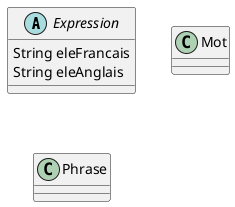 @startuml
'https://plantuml.com/class-diagram

abstract class Expression{
    String eleFrancais
    String eleAnglais
}
class Mot
class Phrase

@enduml